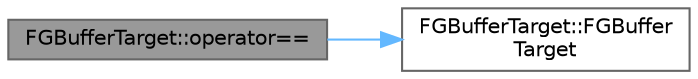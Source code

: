 digraph "FGBufferTarget::operator=="
{
 // INTERACTIVE_SVG=YES
 // LATEX_PDF_SIZE
  bgcolor="transparent";
  edge [fontname=Helvetica,fontsize=10,labelfontname=Helvetica,labelfontsize=10];
  node [fontname=Helvetica,fontsize=10,shape=box,height=0.2,width=0.4];
  rankdir="LR";
  Node1 [id="Node000001",label="FGBufferTarget::operator==",height=0.2,width=0.4,color="gray40", fillcolor="grey60", style="filled", fontcolor="black",tooltip=" "];
  Node1 -> Node2 [id="edge1_Node000001_Node000002",color="steelblue1",style="solid",tooltip=" "];
  Node2 [id="Node000002",label="FGBufferTarget::FGBuffer\lTarget",height=0.2,width=0.4,color="grey40", fillcolor="white", style="filled",URL="$da/d9b/structFGBufferTarget.html#a77c1866f3bf9c9e59245129bd513229e",tooltip=" "];
}
